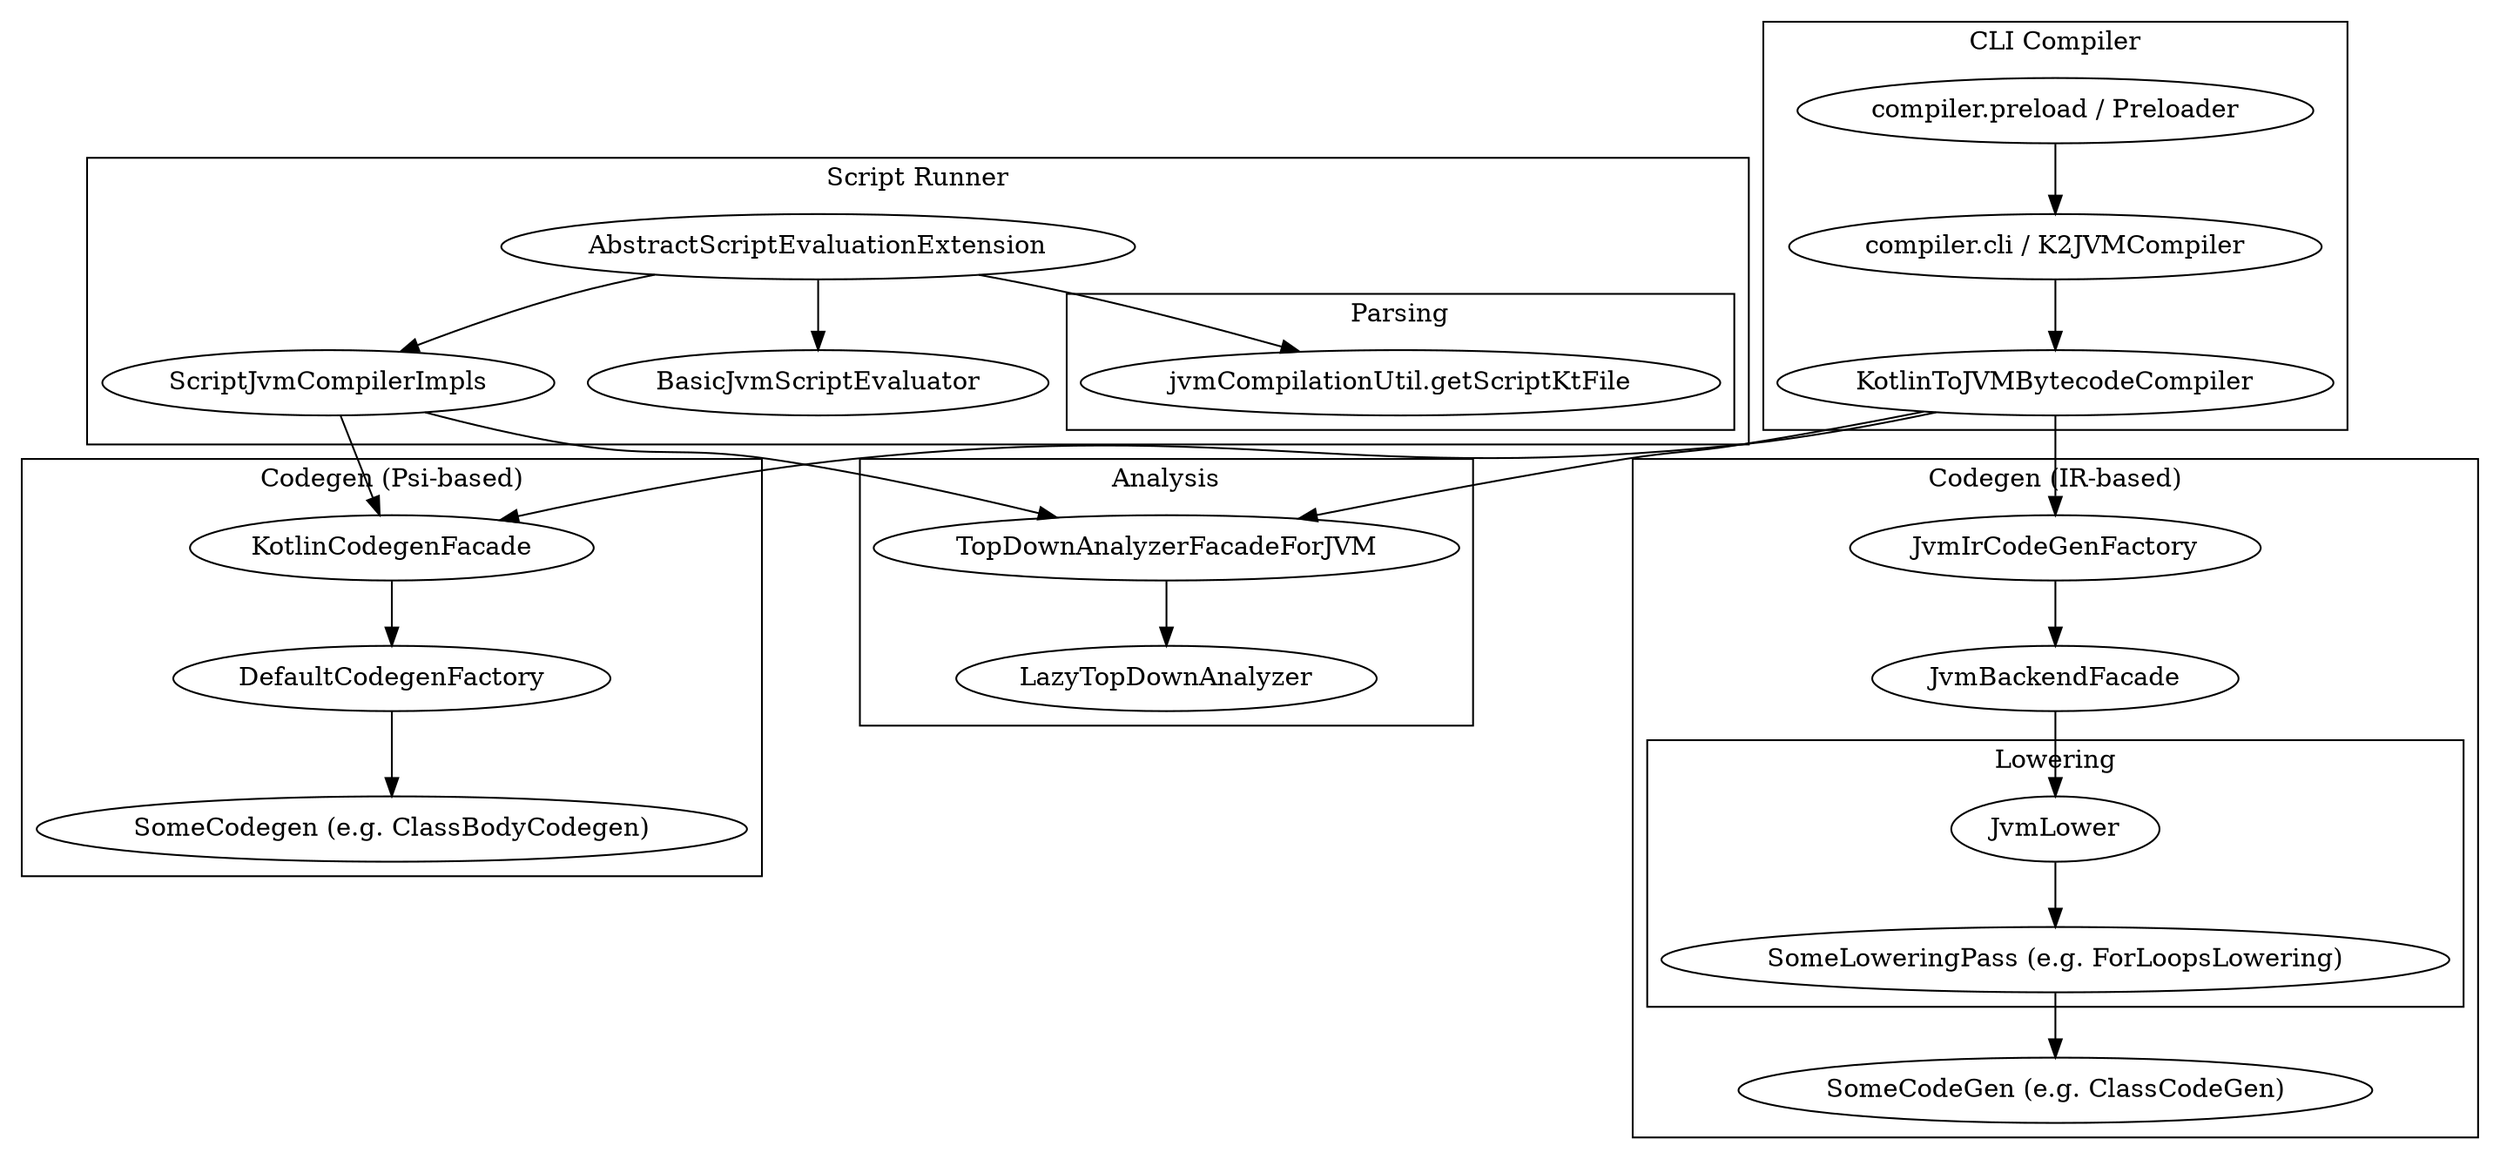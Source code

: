 digraph G {
    subgraph cluster_scr {
        label = "Script Runner";

        SEvalExt [label="AbstractScriptEvaluationExtension"];
        SJvmCI [label="ScriptJvmCompilerImpls"];
        SEvalJvm [label=BasicJvmScriptEvaluator];

        subgraph cluster_par {
            label = "Parsing";

            SPar [label="jvmCompilationUtil.getScriptKtFile"];
        }
    }
    subgraph cluster_cc {
        label = "CLI Compiler"

        CPrel [label="compiler.preload / Preloader"]
        K2JC [label="compiler.cli / K2JVMCompiler"]
        K2JBCC [label=KotlinToJVMBytecodeCompiler]
    }
    subgraph cluster_ana {
        label = "Analysis";

        TDAnaF [label=TopDownAnalyzerFacadeForJVM];
        LTDA [label=LazyTopDownAnalyzer];
    }
    subgraph cluster_cg_psi {
        label = "Codegen (Psi-based)";

        KtCgF [label=KotlinCodegenFacade];
        DefCgF [label=DefaultCodegenFactory];
        AnyCg [label="SomeCodegen (e.g. ClassBodyCodegen)"];
    }


    subgraph cluster_cg_ir {
        label = "Codegen (IR-based)";

        subgraph cluster_lower {
            label = "Lowering";

            JLower [label=JvmLower];
            AnyLowerP [label="SomeLoweringPass (e.g. ForLoopsLowering)"];
        }

        JIrCgF [label=JvmIrCodeGenFactory]
        JBF [label=JvmBackendFacade]
        AnyIrCg [label="SomeCodeGen (e.g. ClassCodeGen)"];
    }

    /* Script: parsing */
    SEvalExt -> SPar;
    /* Script: driver */
    SEvalExt -> SJvmCI -> TDAnaF;
    /* Script: codegen */
    SJvmCI -> KtCgF;
    /* Script: eval */
    SEvalExt -> SEvalJvm;

    /* Analysis */
    TDAnaF -> LTDA;

    /* CLI compiler */
    CPrel -> K2JC -> K2JBCC -> TDAnaF;

    /* Psi-based codegen */
    K2JBCC -> KtCgF -> DefCgF -> AnyCg;

    /* IR-based codegen */
    K2JBCC -> JIrCgF -> JBF -> JLower -> AnyLowerP -> AnyIrCg;
}